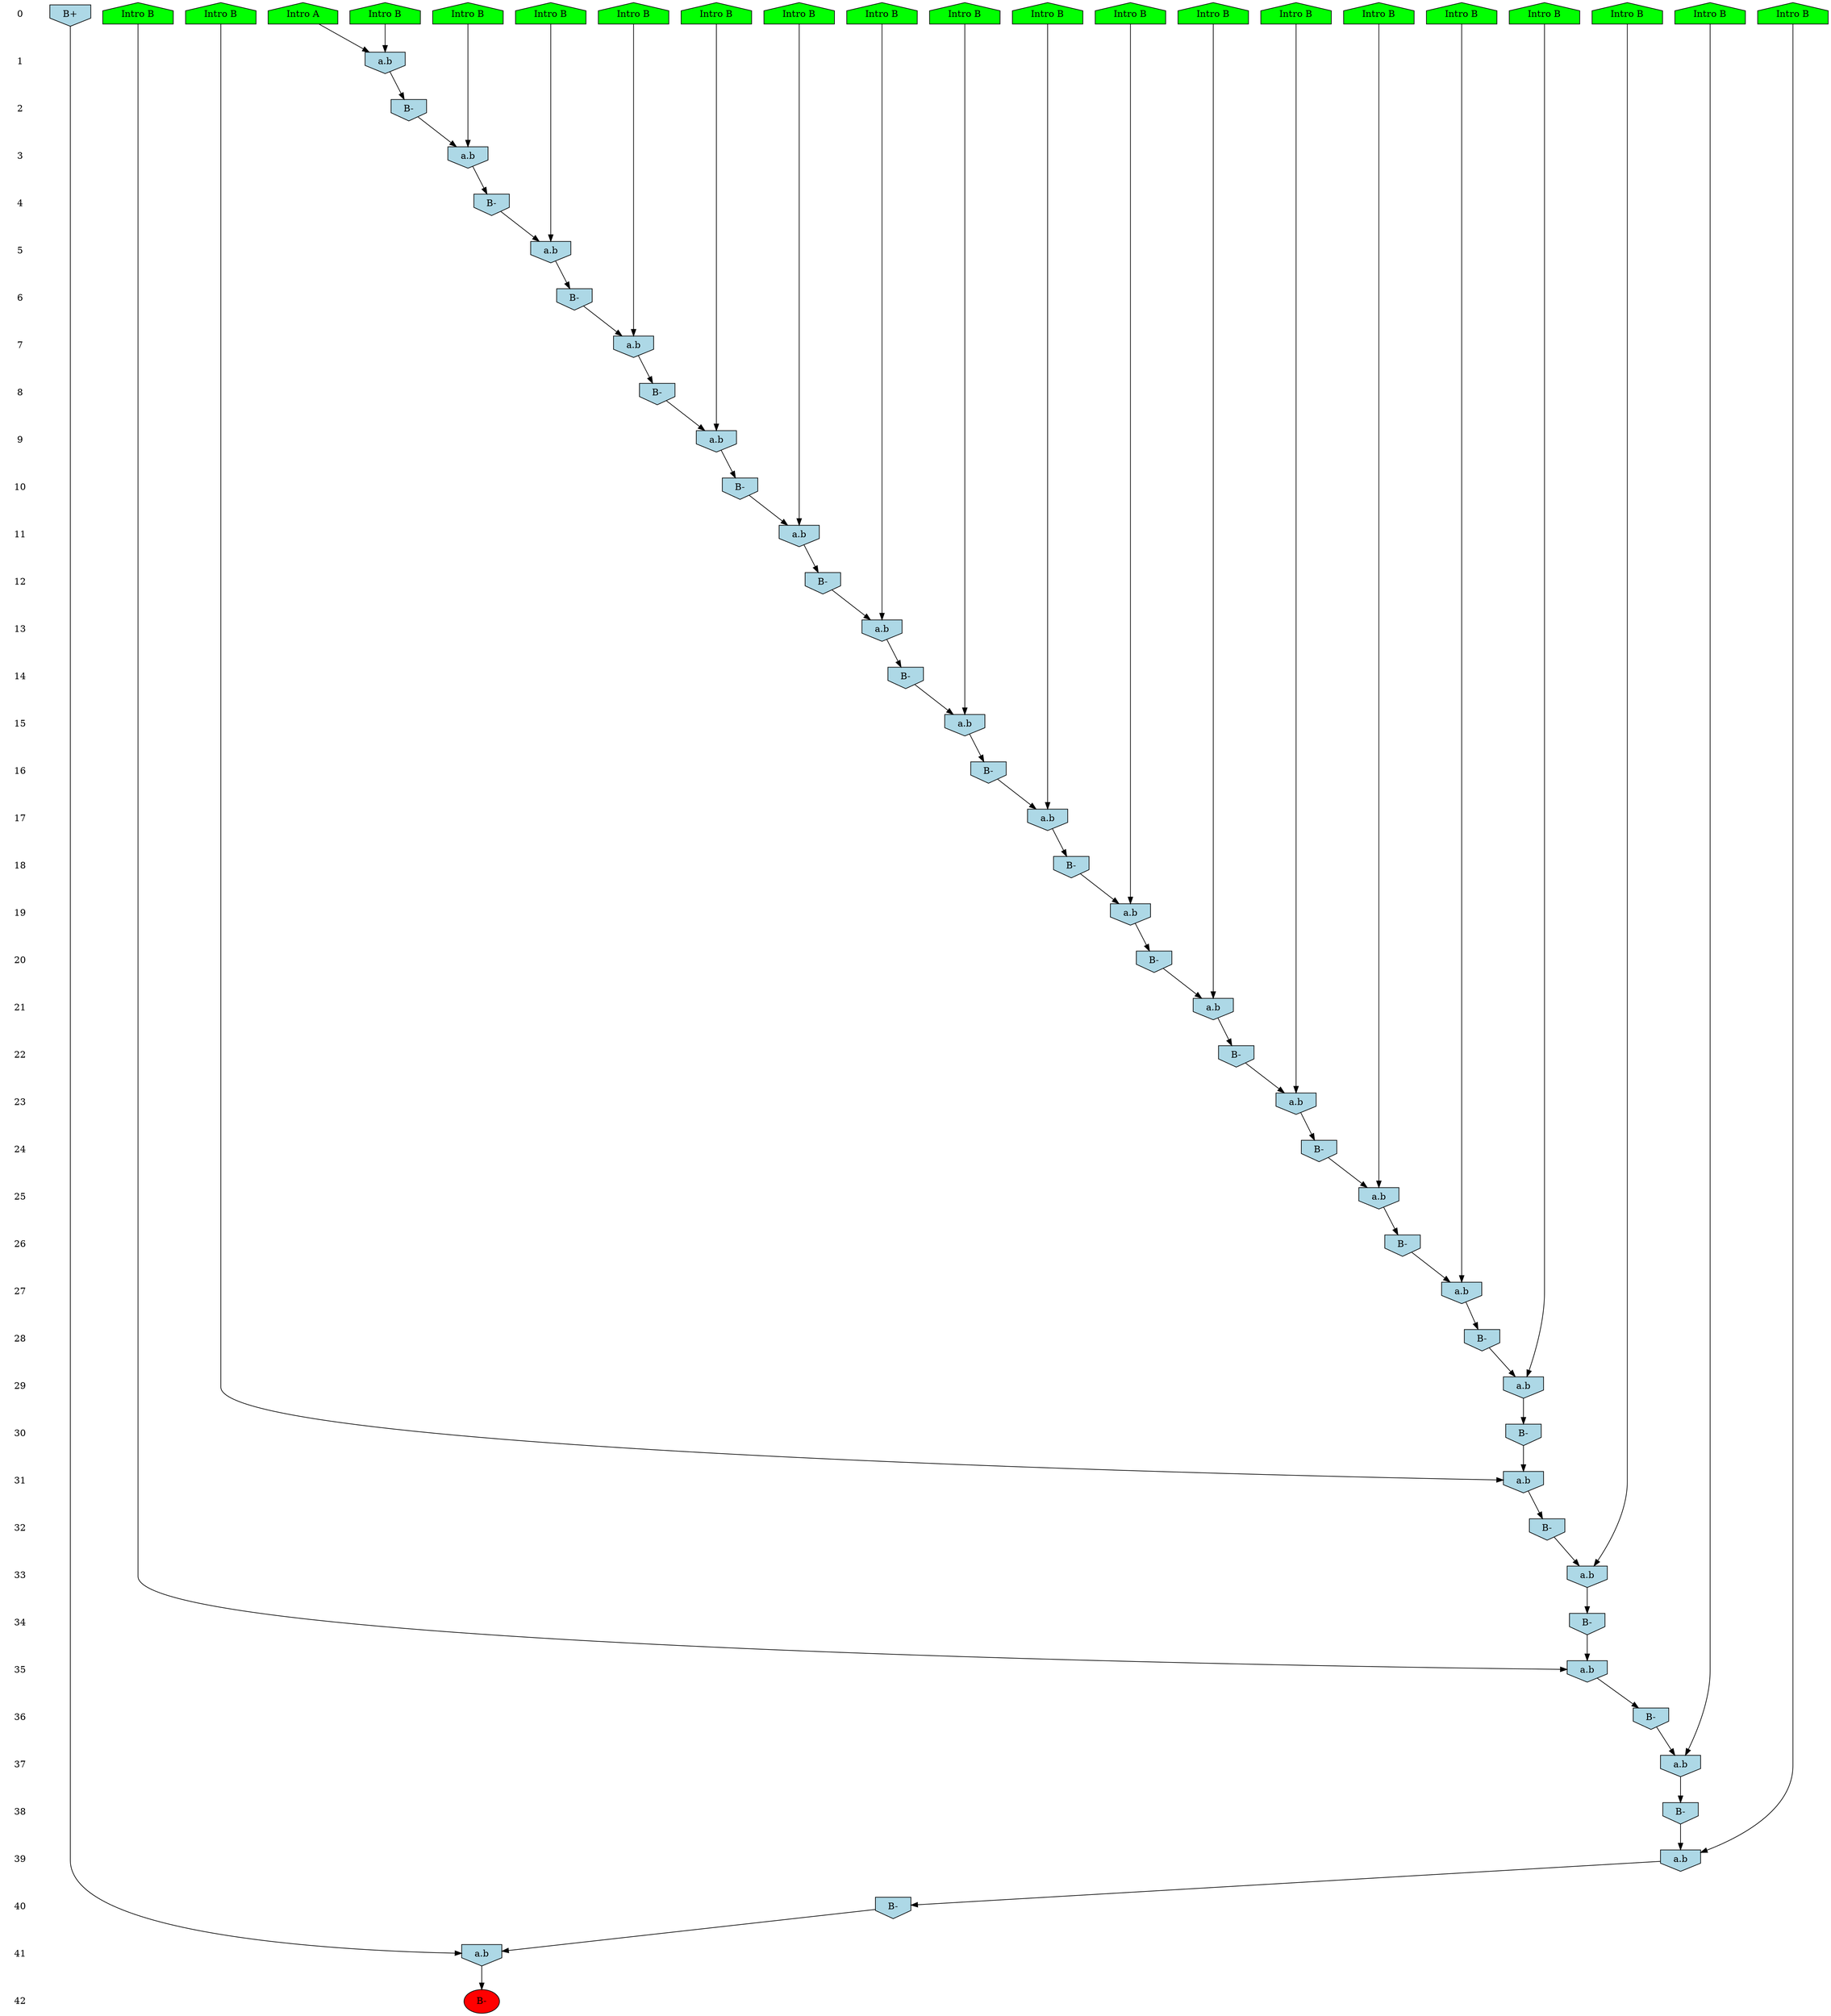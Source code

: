 /* Compression of 1 causal flows obtained in average at 2.161901E+01 t.u */
/* Compressed causal flows were: [21] */
digraph G{
 ranksep=.5 ; 
{ rank = same ; "0" [shape=plaintext] ; node_1 [label ="Intro B", shape=house, style=filled, fillcolor=green] ;
node_2 [label ="Intro B", shape=house, style=filled, fillcolor=green] ;
node_3 [label ="Intro B", shape=house, style=filled, fillcolor=green] ;
node_4 [label ="Intro B", shape=house, style=filled, fillcolor=green] ;
node_5 [label ="Intro B", shape=house, style=filled, fillcolor=green] ;
node_6 [label ="Intro B", shape=house, style=filled, fillcolor=green] ;
node_7 [label ="Intro B", shape=house, style=filled, fillcolor=green] ;
node_8 [label ="Intro B", shape=house, style=filled, fillcolor=green] ;
node_9 [label ="Intro B", shape=house, style=filled, fillcolor=green] ;
node_10 [label ="Intro B", shape=house, style=filled, fillcolor=green] ;
node_11 [label ="Intro B", shape=house, style=filled, fillcolor=green] ;
node_12 [label ="Intro B", shape=house, style=filled, fillcolor=green] ;
node_13 [label ="Intro B", shape=house, style=filled, fillcolor=green] ;
node_14 [label ="Intro B", shape=house, style=filled, fillcolor=green] ;
node_15 [label ="Intro B", shape=house, style=filled, fillcolor=green] ;
node_16 [label ="Intro B", shape=house, style=filled, fillcolor=green] ;
node_17 [label ="Intro B", shape=house, style=filled, fillcolor=green] ;
node_18 [label ="Intro B", shape=house, style=filled, fillcolor=green] ;
node_19 [label ="Intro B", shape=house, style=filled, fillcolor=green] ;
node_20 [label ="Intro B", shape=house, style=filled, fillcolor=green] ;
node_21 [label ="Intro A", shape=house, style=filled, fillcolor=green] ;
node_35 [label="B+", shape=invhouse, style=filled, fillcolor = lightblue] ;
}
{ rank = same ; "1" [shape=plaintext] ; node_22 [label="a.b", shape=invhouse, style=filled, fillcolor = lightblue] ;
}
{ rank = same ; "2" [shape=plaintext] ; node_23 [label="B-", shape=invhouse, style=filled, fillcolor = lightblue] ;
}
{ rank = same ; "3" [shape=plaintext] ; node_24 [label="a.b", shape=invhouse, style=filled, fillcolor = lightblue] ;
}
{ rank = same ; "4" [shape=plaintext] ; node_25 [label="B-", shape=invhouse, style=filled, fillcolor = lightblue] ;
}
{ rank = same ; "5" [shape=plaintext] ; node_26 [label="a.b", shape=invhouse, style=filled, fillcolor = lightblue] ;
}
{ rank = same ; "6" [shape=plaintext] ; node_27 [label="B-", shape=invhouse, style=filled, fillcolor = lightblue] ;
}
{ rank = same ; "7" [shape=plaintext] ; node_28 [label="a.b", shape=invhouse, style=filled, fillcolor = lightblue] ;
}
{ rank = same ; "8" [shape=plaintext] ; node_29 [label="B-", shape=invhouse, style=filled, fillcolor = lightblue] ;
}
{ rank = same ; "9" [shape=plaintext] ; node_30 [label="a.b", shape=invhouse, style=filled, fillcolor = lightblue] ;
}
{ rank = same ; "10" [shape=plaintext] ; node_31 [label="B-", shape=invhouse, style=filled, fillcolor = lightblue] ;
}
{ rank = same ; "11" [shape=plaintext] ; node_32 [label="a.b", shape=invhouse, style=filled, fillcolor = lightblue] ;
}
{ rank = same ; "12" [shape=plaintext] ; node_33 [label="B-", shape=invhouse, style=filled, fillcolor = lightblue] ;
}
{ rank = same ; "13" [shape=plaintext] ; node_34 [label="a.b", shape=invhouse, style=filled, fillcolor = lightblue] ;
}
{ rank = same ; "14" [shape=plaintext] ; node_36 [label="B-", shape=invhouse, style=filled, fillcolor = lightblue] ;
}
{ rank = same ; "15" [shape=plaintext] ; node_37 [label="a.b", shape=invhouse, style=filled, fillcolor = lightblue] ;
}
{ rank = same ; "16" [shape=plaintext] ; node_38 [label="B-", shape=invhouse, style=filled, fillcolor = lightblue] ;
}
{ rank = same ; "17" [shape=plaintext] ; node_39 [label="a.b", shape=invhouse, style=filled, fillcolor = lightblue] ;
}
{ rank = same ; "18" [shape=plaintext] ; node_40 [label="B-", shape=invhouse, style=filled, fillcolor = lightblue] ;
}
{ rank = same ; "19" [shape=plaintext] ; node_41 [label="a.b", shape=invhouse, style=filled, fillcolor = lightblue] ;
}
{ rank = same ; "20" [shape=plaintext] ; node_42 [label="B-", shape=invhouse, style=filled, fillcolor = lightblue] ;
}
{ rank = same ; "21" [shape=plaintext] ; node_43 [label="a.b", shape=invhouse, style=filled, fillcolor = lightblue] ;
}
{ rank = same ; "22" [shape=plaintext] ; node_44 [label="B-", shape=invhouse, style=filled, fillcolor = lightblue] ;
}
{ rank = same ; "23" [shape=plaintext] ; node_45 [label="a.b", shape=invhouse, style=filled, fillcolor = lightblue] ;
}
{ rank = same ; "24" [shape=plaintext] ; node_46 [label="B-", shape=invhouse, style=filled, fillcolor = lightblue] ;
}
{ rank = same ; "25" [shape=plaintext] ; node_47 [label="a.b", shape=invhouse, style=filled, fillcolor = lightblue] ;
}
{ rank = same ; "26" [shape=plaintext] ; node_48 [label="B-", shape=invhouse, style=filled, fillcolor = lightblue] ;
}
{ rank = same ; "27" [shape=plaintext] ; node_49 [label="a.b", shape=invhouse, style=filled, fillcolor = lightblue] ;
}
{ rank = same ; "28" [shape=plaintext] ; node_50 [label="B-", shape=invhouse, style=filled, fillcolor = lightblue] ;
}
{ rank = same ; "29" [shape=plaintext] ; node_51 [label="a.b", shape=invhouse, style=filled, fillcolor = lightblue] ;
}
{ rank = same ; "30" [shape=plaintext] ; node_52 [label="B-", shape=invhouse, style=filled, fillcolor = lightblue] ;
}
{ rank = same ; "31" [shape=plaintext] ; node_53 [label="a.b", shape=invhouse, style=filled, fillcolor = lightblue] ;
}
{ rank = same ; "32" [shape=plaintext] ; node_54 [label="B-", shape=invhouse, style=filled, fillcolor = lightblue] ;
}
{ rank = same ; "33" [shape=plaintext] ; node_55 [label="a.b", shape=invhouse, style=filled, fillcolor = lightblue] ;
}
{ rank = same ; "34" [shape=plaintext] ; node_56 [label="B-", shape=invhouse, style=filled, fillcolor = lightblue] ;
}
{ rank = same ; "35" [shape=plaintext] ; node_57 [label="a.b", shape=invhouse, style=filled, fillcolor = lightblue] ;
}
{ rank = same ; "36" [shape=plaintext] ; node_58 [label="B-", shape=invhouse, style=filled, fillcolor = lightblue] ;
}
{ rank = same ; "37" [shape=plaintext] ; node_59 [label="a.b", shape=invhouse, style=filled, fillcolor = lightblue] ;
}
{ rank = same ; "38" [shape=plaintext] ; node_60 [label="B-", shape=invhouse, style=filled, fillcolor = lightblue] ;
}
{ rank = same ; "39" [shape=plaintext] ; node_61 [label="a.b", shape=invhouse, style=filled, fillcolor = lightblue] ;
}
{ rank = same ; "40" [shape=plaintext] ; node_62 [label="B-", shape=invhouse, style=filled, fillcolor = lightblue] ;
}
{ rank = same ; "41" [shape=plaintext] ; node_63 [label="a.b", shape=invhouse, style=filled, fillcolor = lightblue] ;
}
{ rank = same ; "42" [shape=plaintext] ; node_64 [label ="B-", style=filled, fillcolor=red] ;
}
"0" -> "1" [style="invis"]; 
"1" -> "2" [style="invis"]; 
"2" -> "3" [style="invis"]; 
"3" -> "4" [style="invis"]; 
"4" -> "5" [style="invis"]; 
"5" -> "6" [style="invis"]; 
"6" -> "7" [style="invis"]; 
"7" -> "8" [style="invis"]; 
"8" -> "9" [style="invis"]; 
"9" -> "10" [style="invis"]; 
"10" -> "11" [style="invis"]; 
"11" -> "12" [style="invis"]; 
"12" -> "13" [style="invis"]; 
"13" -> "14" [style="invis"]; 
"14" -> "15" [style="invis"]; 
"15" -> "16" [style="invis"]; 
"16" -> "17" [style="invis"]; 
"17" -> "18" [style="invis"]; 
"18" -> "19" [style="invis"]; 
"19" -> "20" [style="invis"]; 
"20" -> "21" [style="invis"]; 
"21" -> "22" [style="invis"]; 
"22" -> "23" [style="invis"]; 
"23" -> "24" [style="invis"]; 
"24" -> "25" [style="invis"]; 
"25" -> "26" [style="invis"]; 
"26" -> "27" [style="invis"]; 
"27" -> "28" [style="invis"]; 
"28" -> "29" [style="invis"]; 
"29" -> "30" [style="invis"]; 
"30" -> "31" [style="invis"]; 
"31" -> "32" [style="invis"]; 
"32" -> "33" [style="invis"]; 
"33" -> "34" [style="invis"]; 
"34" -> "35" [style="invis"]; 
"35" -> "36" [style="invis"]; 
"36" -> "37" [style="invis"]; 
"37" -> "38" [style="invis"]; 
"38" -> "39" [style="invis"]; 
"39" -> "40" [style="invis"]; 
"40" -> "41" [style="invis"]; 
"41" -> "42" [style="invis"]; 
node_2 -> node_22
node_21 -> node_22
node_22 -> node_23
node_9 -> node_24
node_23 -> node_24
node_24 -> node_25
node_7 -> node_26
node_25 -> node_26
node_26 -> node_27
node_19 -> node_28
node_27 -> node_28
node_28 -> node_29
node_4 -> node_30
node_29 -> node_30
node_30 -> node_31
node_15 -> node_32
node_31 -> node_32
node_32 -> node_33
node_16 -> node_34
node_33 -> node_34
node_34 -> node_36
node_17 -> node_37
node_36 -> node_37
node_37 -> node_38
node_11 -> node_39
node_38 -> node_39
node_39 -> node_40
node_3 -> node_41
node_40 -> node_41
node_41 -> node_42
node_20 -> node_43
node_42 -> node_43
node_43 -> node_44
node_8 -> node_45
node_44 -> node_45
node_45 -> node_46
node_18 -> node_47
node_46 -> node_47
node_47 -> node_48
node_13 -> node_49
node_48 -> node_49
node_49 -> node_50
node_12 -> node_51
node_50 -> node_51
node_51 -> node_52
node_1 -> node_53
node_52 -> node_53
node_53 -> node_54
node_14 -> node_55
node_54 -> node_55
node_55 -> node_56
node_6 -> node_57
node_56 -> node_57
node_57 -> node_58
node_5 -> node_59
node_58 -> node_59
node_59 -> node_60
node_10 -> node_61
node_60 -> node_61
node_61 -> node_62
node_35 -> node_63
node_62 -> node_63
node_63 -> node_64
}
/*
 Dot generation time: 0.000592
*/
